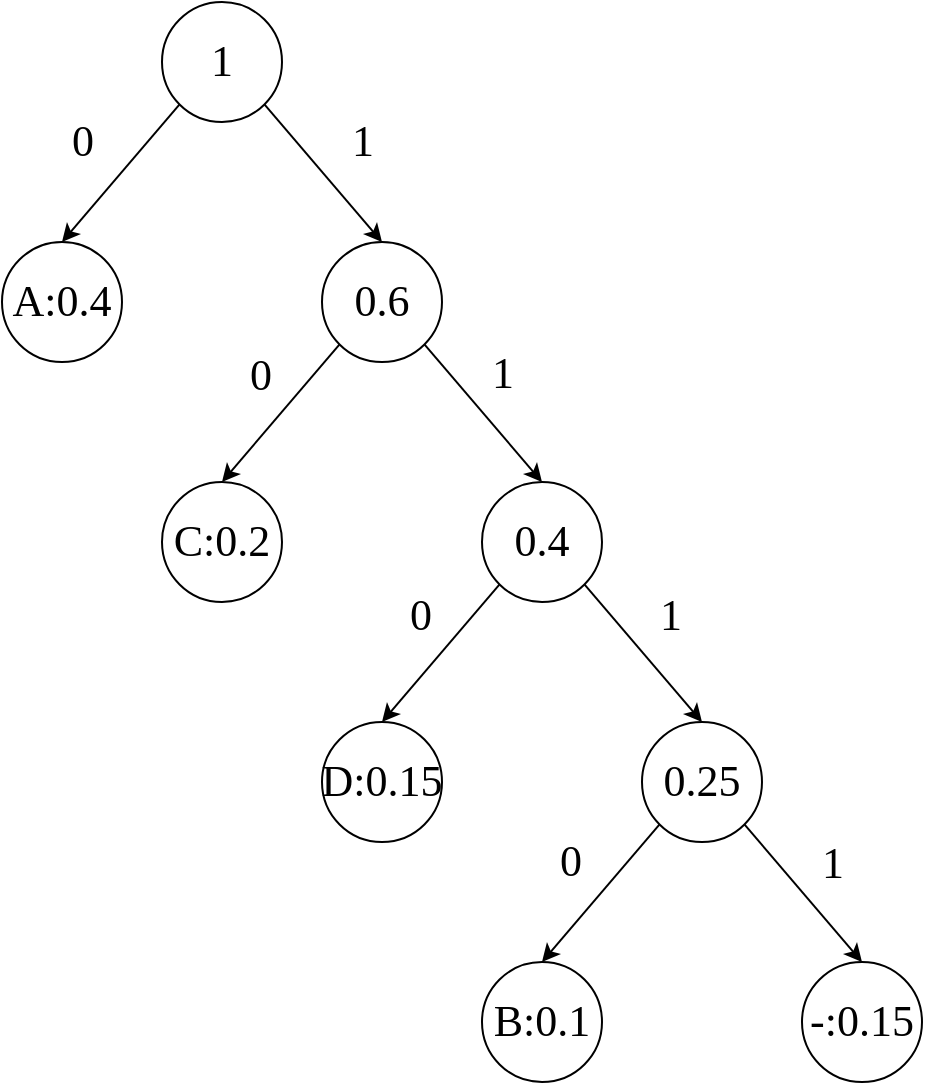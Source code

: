 <mxfile version="18.0.1" type="device"><diagram id="2fANY_hg-H_EmEGU9Uuo" name="第 1 页"><mxGraphModel dx="982" dy="580" grid="1" gridSize="10" guides="1" tooltips="1" connect="1" arrows="1" fold="1" page="1" pageScale="1" pageWidth="827" pageHeight="1169" math="0" shadow="0"><root><mxCell id="0"/><mxCell id="1" parent="0"/><mxCell id="csOr3ldY8tvkENSd3Kz_-1" value="&lt;font face=&quot;Times New Roman&quot; style=&quot;font-size: 22px;&quot;&gt;A:0.4&lt;/font&gt;" style="ellipse;whiteSpace=wrap;html=1;aspect=fixed;" vertex="1" parent="1"><mxGeometry x="130" y="210" width="60" height="60" as="geometry"/></mxCell><mxCell id="csOr3ldY8tvkENSd3Kz_-2" value="&lt;font face=&quot;Times New Roman&quot;&gt;&lt;span style=&quot;font-size: 22px;&quot;&gt;B:0.1&lt;/span&gt;&lt;/font&gt;" style="ellipse;whiteSpace=wrap;html=1;aspect=fixed;" vertex="1" parent="1"><mxGeometry x="370" y="570" width="60" height="60" as="geometry"/></mxCell><mxCell id="csOr3ldY8tvkENSd3Kz_-3" value="&lt;font face=&quot;Times New Roman&quot;&gt;&lt;span style=&quot;font-size: 22px;&quot;&gt;C:0.2&lt;br&gt;&lt;/span&gt;&lt;/font&gt;" style="ellipse;whiteSpace=wrap;html=1;aspect=fixed;" vertex="1" parent="1"><mxGeometry x="210" y="330" width="60" height="60" as="geometry"/></mxCell><mxCell id="csOr3ldY8tvkENSd3Kz_-4" value="&lt;font face=&quot;Times New Roman&quot;&gt;&lt;span style=&quot;font-size: 22px;&quot;&gt;D:0.15&lt;/span&gt;&lt;/font&gt;" style="ellipse;whiteSpace=wrap;html=1;aspect=fixed;" vertex="1" parent="1"><mxGeometry x="290" y="450" width="60" height="60" as="geometry"/></mxCell><mxCell id="csOr3ldY8tvkENSd3Kz_-5" value="&lt;font face=&quot;Times New Roman&quot; style=&quot;font-size: 22px;&quot;&gt;-:0.15&lt;/font&gt;" style="ellipse;whiteSpace=wrap;html=1;aspect=fixed;" vertex="1" parent="1"><mxGeometry x="530" y="570" width="60" height="60" as="geometry"/></mxCell><mxCell id="csOr3ldY8tvkENSd3Kz_-19" style="edgeStyle=none;rounded=0;orthogonalLoop=1;jettySize=auto;html=1;exitX=0;exitY=1;exitDx=0;exitDy=0;entryX=0.5;entryY=0;entryDx=0;entryDy=0;fontFamily=Times New Roman;fontSize=22;" edge="1" parent="1" source="csOr3ldY8tvkENSd3Kz_-18" target="csOr3ldY8tvkENSd3Kz_-2"><mxGeometry relative="1" as="geometry"/></mxCell><mxCell id="csOr3ldY8tvkENSd3Kz_-20" style="edgeStyle=none;rounded=0;orthogonalLoop=1;jettySize=auto;html=1;exitX=1;exitY=1;exitDx=0;exitDy=0;entryX=0.5;entryY=0;entryDx=0;entryDy=0;fontFamily=Times New Roman;fontSize=22;" edge="1" parent="1" source="csOr3ldY8tvkENSd3Kz_-18" target="csOr3ldY8tvkENSd3Kz_-5"><mxGeometry relative="1" as="geometry"/></mxCell><mxCell id="csOr3ldY8tvkENSd3Kz_-18" value="&lt;font face=&quot;Times New Roman&quot; style=&quot;font-size: 22px;&quot;&gt;0.25&lt;/font&gt;" style="ellipse;whiteSpace=wrap;html=1;aspect=fixed;" vertex="1" parent="1"><mxGeometry x="450" y="450" width="60" height="60" as="geometry"/></mxCell><mxCell id="csOr3ldY8tvkENSd3Kz_-22" style="edgeStyle=none;rounded=0;orthogonalLoop=1;jettySize=auto;html=1;exitX=0;exitY=1;exitDx=0;exitDy=0;entryX=0.5;entryY=0;entryDx=0;entryDy=0;fontFamily=Times New Roman;fontSize=22;" edge="1" parent="1" source="csOr3ldY8tvkENSd3Kz_-21" target="csOr3ldY8tvkENSd3Kz_-4"><mxGeometry relative="1" as="geometry"/></mxCell><mxCell id="csOr3ldY8tvkENSd3Kz_-23" style="edgeStyle=none;rounded=0;orthogonalLoop=1;jettySize=auto;html=1;exitX=1;exitY=1;exitDx=0;exitDy=0;entryX=0.5;entryY=0;entryDx=0;entryDy=0;fontFamily=Times New Roman;fontSize=22;" edge="1" parent="1" source="csOr3ldY8tvkENSd3Kz_-21" target="csOr3ldY8tvkENSd3Kz_-18"><mxGeometry relative="1" as="geometry"/></mxCell><mxCell id="csOr3ldY8tvkENSd3Kz_-21" value="&lt;font face=&quot;Times New Roman&quot; style=&quot;font-size: 22px;&quot;&gt;0.4&lt;/font&gt;" style="ellipse;whiteSpace=wrap;html=1;aspect=fixed;" vertex="1" parent="1"><mxGeometry x="370" y="330" width="60" height="60" as="geometry"/></mxCell><mxCell id="csOr3ldY8tvkENSd3Kz_-25" style="edgeStyle=none;rounded=0;orthogonalLoop=1;jettySize=auto;html=1;exitX=0;exitY=1;exitDx=0;exitDy=0;entryX=0.5;entryY=0;entryDx=0;entryDy=0;fontFamily=Times New Roman;fontSize=22;" edge="1" parent="1" source="csOr3ldY8tvkENSd3Kz_-24" target="csOr3ldY8tvkENSd3Kz_-3"><mxGeometry relative="1" as="geometry"/></mxCell><mxCell id="csOr3ldY8tvkENSd3Kz_-26" style="edgeStyle=none;rounded=0;orthogonalLoop=1;jettySize=auto;html=1;exitX=1;exitY=1;exitDx=0;exitDy=0;entryX=0.5;entryY=0;entryDx=0;entryDy=0;fontFamily=Times New Roman;fontSize=22;" edge="1" parent="1" source="csOr3ldY8tvkENSd3Kz_-24" target="csOr3ldY8tvkENSd3Kz_-21"><mxGeometry relative="1" as="geometry"/></mxCell><mxCell id="csOr3ldY8tvkENSd3Kz_-24" value="&lt;font face=&quot;Times New Roman&quot; style=&quot;font-size: 22px;&quot;&gt;0.6&lt;/font&gt;" style="ellipse;whiteSpace=wrap;html=1;aspect=fixed;" vertex="1" parent="1"><mxGeometry x="290" y="210" width="60" height="60" as="geometry"/></mxCell><mxCell id="csOr3ldY8tvkENSd3Kz_-28" style="edgeStyle=none;rounded=0;orthogonalLoop=1;jettySize=auto;html=1;exitX=1;exitY=1;exitDx=0;exitDy=0;entryX=0.5;entryY=0;entryDx=0;entryDy=0;fontFamily=Times New Roman;fontSize=22;" edge="1" parent="1" source="csOr3ldY8tvkENSd3Kz_-27" target="csOr3ldY8tvkENSd3Kz_-24"><mxGeometry relative="1" as="geometry"/></mxCell><mxCell id="csOr3ldY8tvkENSd3Kz_-29" style="edgeStyle=none;rounded=0;orthogonalLoop=1;jettySize=auto;html=1;exitX=0;exitY=1;exitDx=0;exitDy=0;entryX=0.5;entryY=0;entryDx=0;entryDy=0;fontFamily=Times New Roman;fontSize=22;" edge="1" parent="1" source="csOr3ldY8tvkENSd3Kz_-27" target="csOr3ldY8tvkENSd3Kz_-1"><mxGeometry relative="1" as="geometry"/></mxCell><mxCell id="csOr3ldY8tvkENSd3Kz_-31" value="0" style="edgeLabel;html=1;align=center;verticalAlign=middle;resizable=0;points=[];fontSize=22;fontFamily=Times New Roman;" vertex="1" connectable="0" parent="csOr3ldY8tvkENSd3Kz_-29"><mxGeometry x="0.422" y="1" relative="1" as="geometry"><mxPoint x="-8" y="-31" as="offset"/></mxGeometry></mxCell><mxCell id="csOr3ldY8tvkENSd3Kz_-27" value="&lt;font face=&quot;Times New Roman&quot; style=&quot;font-size: 22px;&quot;&gt;1&lt;/font&gt;" style="ellipse;whiteSpace=wrap;html=1;aspect=fixed;" vertex="1" parent="1"><mxGeometry x="210" y="90" width="60" height="60" as="geometry"/></mxCell><mxCell id="csOr3ldY8tvkENSd3Kz_-32" value="1" style="text;html=1;align=center;verticalAlign=middle;resizable=0;points=[];autosize=1;strokeColor=none;fillColor=none;fontSize=22;fontFamily=Times New Roman;" vertex="1" parent="1"><mxGeometry x="295" y="145" width="30" height="30" as="geometry"/></mxCell><mxCell id="csOr3ldY8tvkENSd3Kz_-33" value="0" style="edgeLabel;html=1;align=center;verticalAlign=middle;resizable=0;points=[];fontSize=22;fontFamily=Times New Roman;" vertex="1" connectable="0" parent="1"><mxGeometry x="179.781" y="169.733" as="geometry"><mxPoint x="79" y="107" as="offset"/></mxGeometry></mxCell><mxCell id="csOr3ldY8tvkENSd3Kz_-34" value="0" style="edgeLabel;html=1;align=center;verticalAlign=middle;resizable=0;points=[];fontSize=22;fontFamily=Times New Roman;" vertex="1" connectable="0" parent="1"><mxGeometry x="189.781" y="179.733" as="geometry"><mxPoint x="149" y="217" as="offset"/></mxGeometry></mxCell><mxCell id="csOr3ldY8tvkENSd3Kz_-36" value="1" style="edgeLabel;html=1;align=center;verticalAlign=middle;resizable=0;points=[];fontSize=22;fontFamily=Times New Roman;" vertex="1" connectable="0" parent="1"><mxGeometry x="380.001" y="276.003" as="geometry"/></mxCell><mxCell id="csOr3ldY8tvkENSd3Kz_-37" value="1" style="edgeLabel;html=1;align=center;verticalAlign=middle;resizable=0;points=[];fontSize=22;fontFamily=Times New Roman;" vertex="1" connectable="0" parent="1"><mxGeometry x="464.001" y="397.003" as="geometry"/></mxCell><mxCell id="csOr3ldY8tvkENSd3Kz_-38" value="1" style="edgeLabel;html=1;align=center;verticalAlign=middle;resizable=0;points=[];fontSize=22;fontFamily=Times New Roman;" vertex="1" connectable="0" parent="1"><mxGeometry x="545.001" y="520.003" as="geometry"><mxPoint y="1" as="offset"/></mxGeometry></mxCell><mxCell id="csOr3ldY8tvkENSd3Kz_-39" value="0" style="edgeLabel;html=1;align=center;verticalAlign=middle;resizable=0;points=[];fontSize=22;fontFamily=Times New Roman;" vertex="1" connectable="0" parent="1"><mxGeometry x="414.001" y="520.003" as="geometry"/></mxCell></root></mxGraphModel></diagram></mxfile>